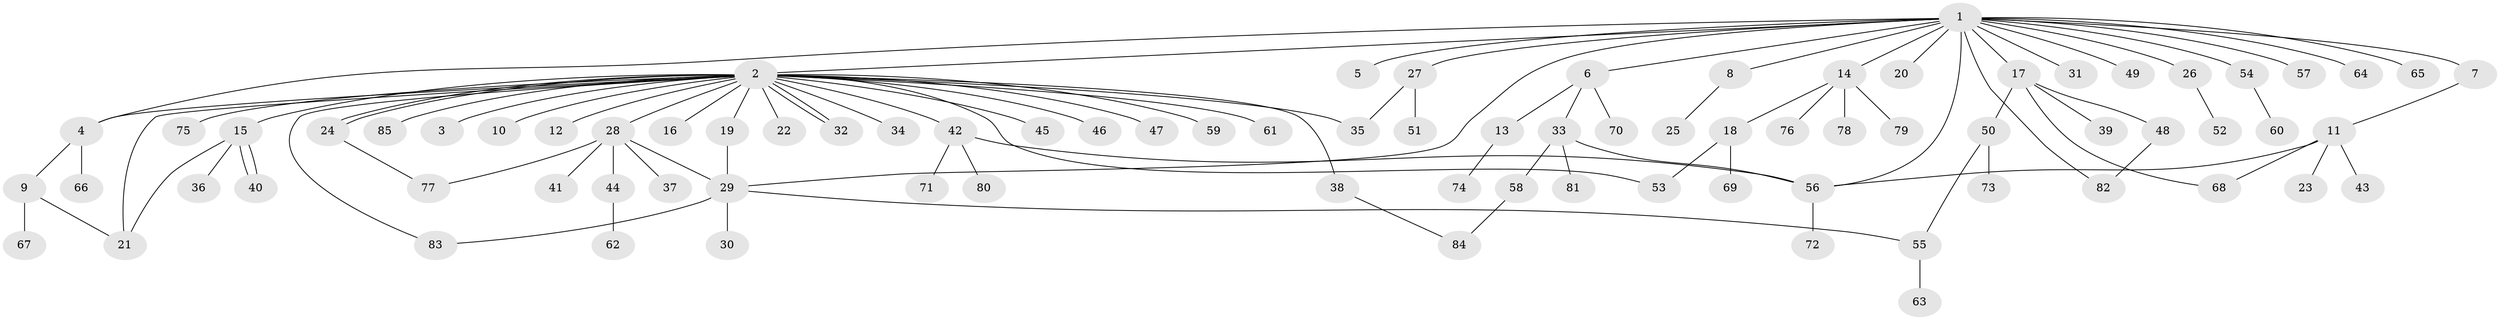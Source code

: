 // coarse degree distribution, {19: 0.015625, 27: 0.015625, 1: 0.578125, 4: 0.09375, 2: 0.1875, 3: 0.0625, 6: 0.03125, 7: 0.015625}
// Generated by graph-tools (version 1.1) at 2025/23/03/03/25 07:23:54]
// undirected, 85 vertices, 103 edges
graph export_dot {
graph [start="1"]
  node [color=gray90,style=filled];
  1;
  2;
  3;
  4;
  5;
  6;
  7;
  8;
  9;
  10;
  11;
  12;
  13;
  14;
  15;
  16;
  17;
  18;
  19;
  20;
  21;
  22;
  23;
  24;
  25;
  26;
  27;
  28;
  29;
  30;
  31;
  32;
  33;
  34;
  35;
  36;
  37;
  38;
  39;
  40;
  41;
  42;
  43;
  44;
  45;
  46;
  47;
  48;
  49;
  50;
  51;
  52;
  53;
  54;
  55;
  56;
  57;
  58;
  59;
  60;
  61;
  62;
  63;
  64;
  65;
  66;
  67;
  68;
  69;
  70;
  71;
  72;
  73;
  74;
  75;
  76;
  77;
  78;
  79;
  80;
  81;
  82;
  83;
  84;
  85;
  1 -- 2;
  1 -- 4;
  1 -- 5;
  1 -- 6;
  1 -- 7;
  1 -- 8;
  1 -- 14;
  1 -- 17;
  1 -- 20;
  1 -- 26;
  1 -- 27;
  1 -- 29;
  1 -- 31;
  1 -- 49;
  1 -- 54;
  1 -- 56;
  1 -- 57;
  1 -- 64;
  1 -- 65;
  1 -- 82;
  2 -- 3;
  2 -- 4;
  2 -- 10;
  2 -- 12;
  2 -- 15;
  2 -- 16;
  2 -- 19;
  2 -- 21;
  2 -- 22;
  2 -- 24;
  2 -- 24;
  2 -- 28;
  2 -- 32;
  2 -- 32;
  2 -- 34;
  2 -- 35;
  2 -- 38;
  2 -- 42;
  2 -- 45;
  2 -- 46;
  2 -- 47;
  2 -- 53;
  2 -- 59;
  2 -- 61;
  2 -- 75;
  2 -- 83;
  2 -- 85;
  4 -- 9;
  4 -- 66;
  6 -- 13;
  6 -- 33;
  6 -- 70;
  7 -- 11;
  8 -- 25;
  9 -- 21;
  9 -- 67;
  11 -- 23;
  11 -- 43;
  11 -- 56;
  11 -- 68;
  13 -- 74;
  14 -- 18;
  14 -- 76;
  14 -- 78;
  14 -- 79;
  15 -- 21;
  15 -- 36;
  15 -- 40;
  15 -- 40;
  17 -- 39;
  17 -- 48;
  17 -- 50;
  17 -- 68;
  18 -- 53;
  18 -- 69;
  19 -- 29;
  24 -- 77;
  26 -- 52;
  27 -- 35;
  27 -- 51;
  28 -- 29;
  28 -- 37;
  28 -- 41;
  28 -- 44;
  28 -- 77;
  29 -- 30;
  29 -- 55;
  29 -- 83;
  33 -- 56;
  33 -- 58;
  33 -- 81;
  38 -- 84;
  42 -- 56;
  42 -- 71;
  42 -- 80;
  44 -- 62;
  48 -- 82;
  50 -- 55;
  50 -- 73;
  54 -- 60;
  55 -- 63;
  56 -- 72;
  58 -- 84;
}
